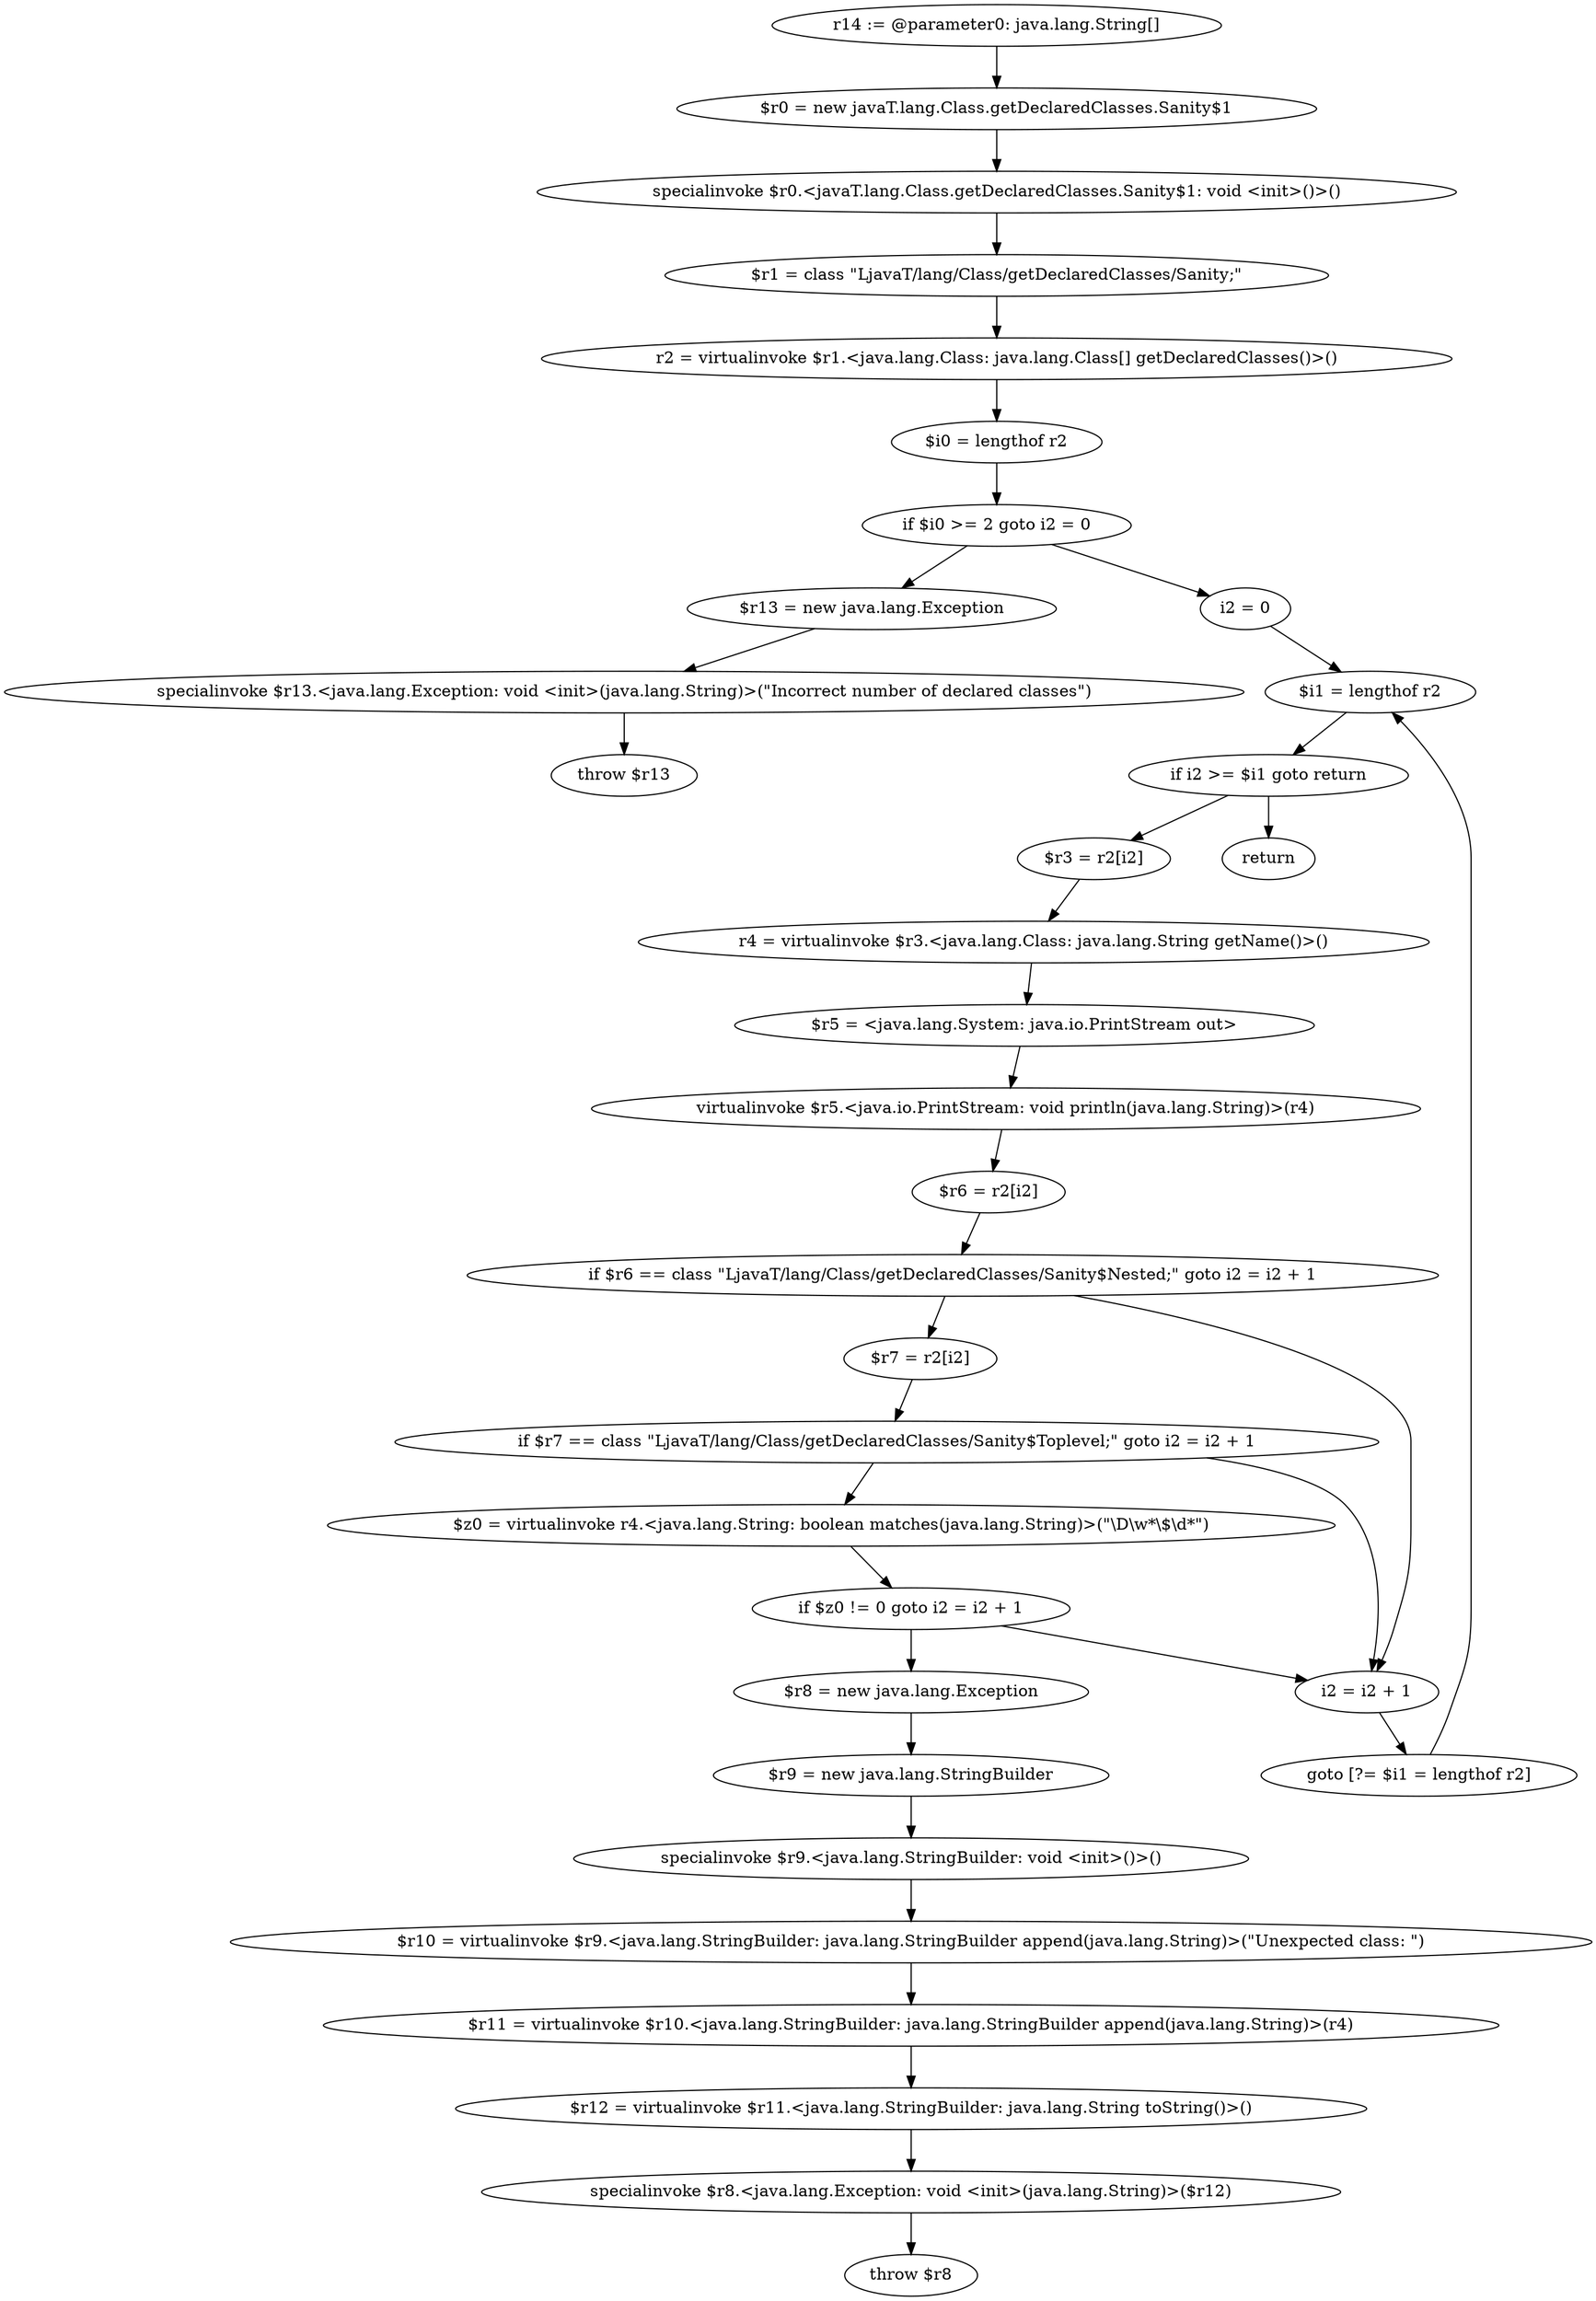 digraph "unitGraph" {
    "r14 := @parameter0: java.lang.String[]"
    "$r0 = new javaT.lang.Class.getDeclaredClasses.Sanity$1"
    "specialinvoke $r0.<javaT.lang.Class.getDeclaredClasses.Sanity$1: void <init>()>()"
    "$r1 = class \"LjavaT/lang/Class/getDeclaredClasses/Sanity;\""
    "r2 = virtualinvoke $r1.<java.lang.Class: java.lang.Class[] getDeclaredClasses()>()"
    "$i0 = lengthof r2"
    "if $i0 >= 2 goto i2 = 0"
    "$r13 = new java.lang.Exception"
    "specialinvoke $r13.<java.lang.Exception: void <init>(java.lang.String)>(\"Incorrect number of declared classes\")"
    "throw $r13"
    "i2 = 0"
    "$i1 = lengthof r2"
    "if i2 >= $i1 goto return"
    "$r3 = r2[i2]"
    "r4 = virtualinvoke $r3.<java.lang.Class: java.lang.String getName()>()"
    "$r5 = <java.lang.System: java.io.PrintStream out>"
    "virtualinvoke $r5.<java.io.PrintStream: void println(java.lang.String)>(r4)"
    "$r6 = r2[i2]"
    "if $r6 == class \"LjavaT/lang/Class/getDeclaredClasses/Sanity$Nested;\" goto i2 = i2 + 1"
    "$r7 = r2[i2]"
    "if $r7 == class \"LjavaT/lang/Class/getDeclaredClasses/Sanity$Toplevel;\" goto i2 = i2 + 1"
    "$z0 = virtualinvoke r4.<java.lang.String: boolean matches(java.lang.String)>(\"\\D\\w*\\$\\d*\")"
    "if $z0 != 0 goto i2 = i2 + 1"
    "$r8 = new java.lang.Exception"
    "$r9 = new java.lang.StringBuilder"
    "specialinvoke $r9.<java.lang.StringBuilder: void <init>()>()"
    "$r10 = virtualinvoke $r9.<java.lang.StringBuilder: java.lang.StringBuilder append(java.lang.String)>(\"Unexpected class: \")"
    "$r11 = virtualinvoke $r10.<java.lang.StringBuilder: java.lang.StringBuilder append(java.lang.String)>(r4)"
    "$r12 = virtualinvoke $r11.<java.lang.StringBuilder: java.lang.String toString()>()"
    "specialinvoke $r8.<java.lang.Exception: void <init>(java.lang.String)>($r12)"
    "throw $r8"
    "i2 = i2 + 1"
    "goto [?= $i1 = lengthof r2]"
    "return"
    "r14 := @parameter0: java.lang.String[]"->"$r0 = new javaT.lang.Class.getDeclaredClasses.Sanity$1";
    "$r0 = new javaT.lang.Class.getDeclaredClasses.Sanity$1"->"specialinvoke $r0.<javaT.lang.Class.getDeclaredClasses.Sanity$1: void <init>()>()";
    "specialinvoke $r0.<javaT.lang.Class.getDeclaredClasses.Sanity$1: void <init>()>()"->"$r1 = class \"LjavaT/lang/Class/getDeclaredClasses/Sanity;\"";
    "$r1 = class \"LjavaT/lang/Class/getDeclaredClasses/Sanity;\""->"r2 = virtualinvoke $r1.<java.lang.Class: java.lang.Class[] getDeclaredClasses()>()";
    "r2 = virtualinvoke $r1.<java.lang.Class: java.lang.Class[] getDeclaredClasses()>()"->"$i0 = lengthof r2";
    "$i0 = lengthof r2"->"if $i0 >= 2 goto i2 = 0";
    "if $i0 >= 2 goto i2 = 0"->"$r13 = new java.lang.Exception";
    "if $i0 >= 2 goto i2 = 0"->"i2 = 0";
    "$r13 = new java.lang.Exception"->"specialinvoke $r13.<java.lang.Exception: void <init>(java.lang.String)>(\"Incorrect number of declared classes\")";
    "specialinvoke $r13.<java.lang.Exception: void <init>(java.lang.String)>(\"Incorrect number of declared classes\")"->"throw $r13";
    "i2 = 0"->"$i1 = lengthof r2";
    "$i1 = lengthof r2"->"if i2 >= $i1 goto return";
    "if i2 >= $i1 goto return"->"$r3 = r2[i2]";
    "if i2 >= $i1 goto return"->"return";
    "$r3 = r2[i2]"->"r4 = virtualinvoke $r3.<java.lang.Class: java.lang.String getName()>()";
    "r4 = virtualinvoke $r3.<java.lang.Class: java.lang.String getName()>()"->"$r5 = <java.lang.System: java.io.PrintStream out>";
    "$r5 = <java.lang.System: java.io.PrintStream out>"->"virtualinvoke $r5.<java.io.PrintStream: void println(java.lang.String)>(r4)";
    "virtualinvoke $r5.<java.io.PrintStream: void println(java.lang.String)>(r4)"->"$r6 = r2[i2]";
    "$r6 = r2[i2]"->"if $r6 == class \"LjavaT/lang/Class/getDeclaredClasses/Sanity$Nested;\" goto i2 = i2 + 1";
    "if $r6 == class \"LjavaT/lang/Class/getDeclaredClasses/Sanity$Nested;\" goto i2 = i2 + 1"->"$r7 = r2[i2]";
    "if $r6 == class \"LjavaT/lang/Class/getDeclaredClasses/Sanity$Nested;\" goto i2 = i2 + 1"->"i2 = i2 + 1";
    "$r7 = r2[i2]"->"if $r7 == class \"LjavaT/lang/Class/getDeclaredClasses/Sanity$Toplevel;\" goto i2 = i2 + 1";
    "if $r7 == class \"LjavaT/lang/Class/getDeclaredClasses/Sanity$Toplevel;\" goto i2 = i2 + 1"->"$z0 = virtualinvoke r4.<java.lang.String: boolean matches(java.lang.String)>(\"\\D\\w*\\$\\d*\")";
    "if $r7 == class \"LjavaT/lang/Class/getDeclaredClasses/Sanity$Toplevel;\" goto i2 = i2 + 1"->"i2 = i2 + 1";
    "$z0 = virtualinvoke r4.<java.lang.String: boolean matches(java.lang.String)>(\"\\D\\w*\\$\\d*\")"->"if $z0 != 0 goto i2 = i2 + 1";
    "if $z0 != 0 goto i2 = i2 + 1"->"$r8 = new java.lang.Exception";
    "if $z0 != 0 goto i2 = i2 + 1"->"i2 = i2 + 1";
    "$r8 = new java.lang.Exception"->"$r9 = new java.lang.StringBuilder";
    "$r9 = new java.lang.StringBuilder"->"specialinvoke $r9.<java.lang.StringBuilder: void <init>()>()";
    "specialinvoke $r9.<java.lang.StringBuilder: void <init>()>()"->"$r10 = virtualinvoke $r9.<java.lang.StringBuilder: java.lang.StringBuilder append(java.lang.String)>(\"Unexpected class: \")";
    "$r10 = virtualinvoke $r9.<java.lang.StringBuilder: java.lang.StringBuilder append(java.lang.String)>(\"Unexpected class: \")"->"$r11 = virtualinvoke $r10.<java.lang.StringBuilder: java.lang.StringBuilder append(java.lang.String)>(r4)";
    "$r11 = virtualinvoke $r10.<java.lang.StringBuilder: java.lang.StringBuilder append(java.lang.String)>(r4)"->"$r12 = virtualinvoke $r11.<java.lang.StringBuilder: java.lang.String toString()>()";
    "$r12 = virtualinvoke $r11.<java.lang.StringBuilder: java.lang.String toString()>()"->"specialinvoke $r8.<java.lang.Exception: void <init>(java.lang.String)>($r12)";
    "specialinvoke $r8.<java.lang.Exception: void <init>(java.lang.String)>($r12)"->"throw $r8";
    "i2 = i2 + 1"->"goto [?= $i1 = lengthof r2]";
    "goto [?= $i1 = lengthof r2]"->"$i1 = lengthof r2";
}
